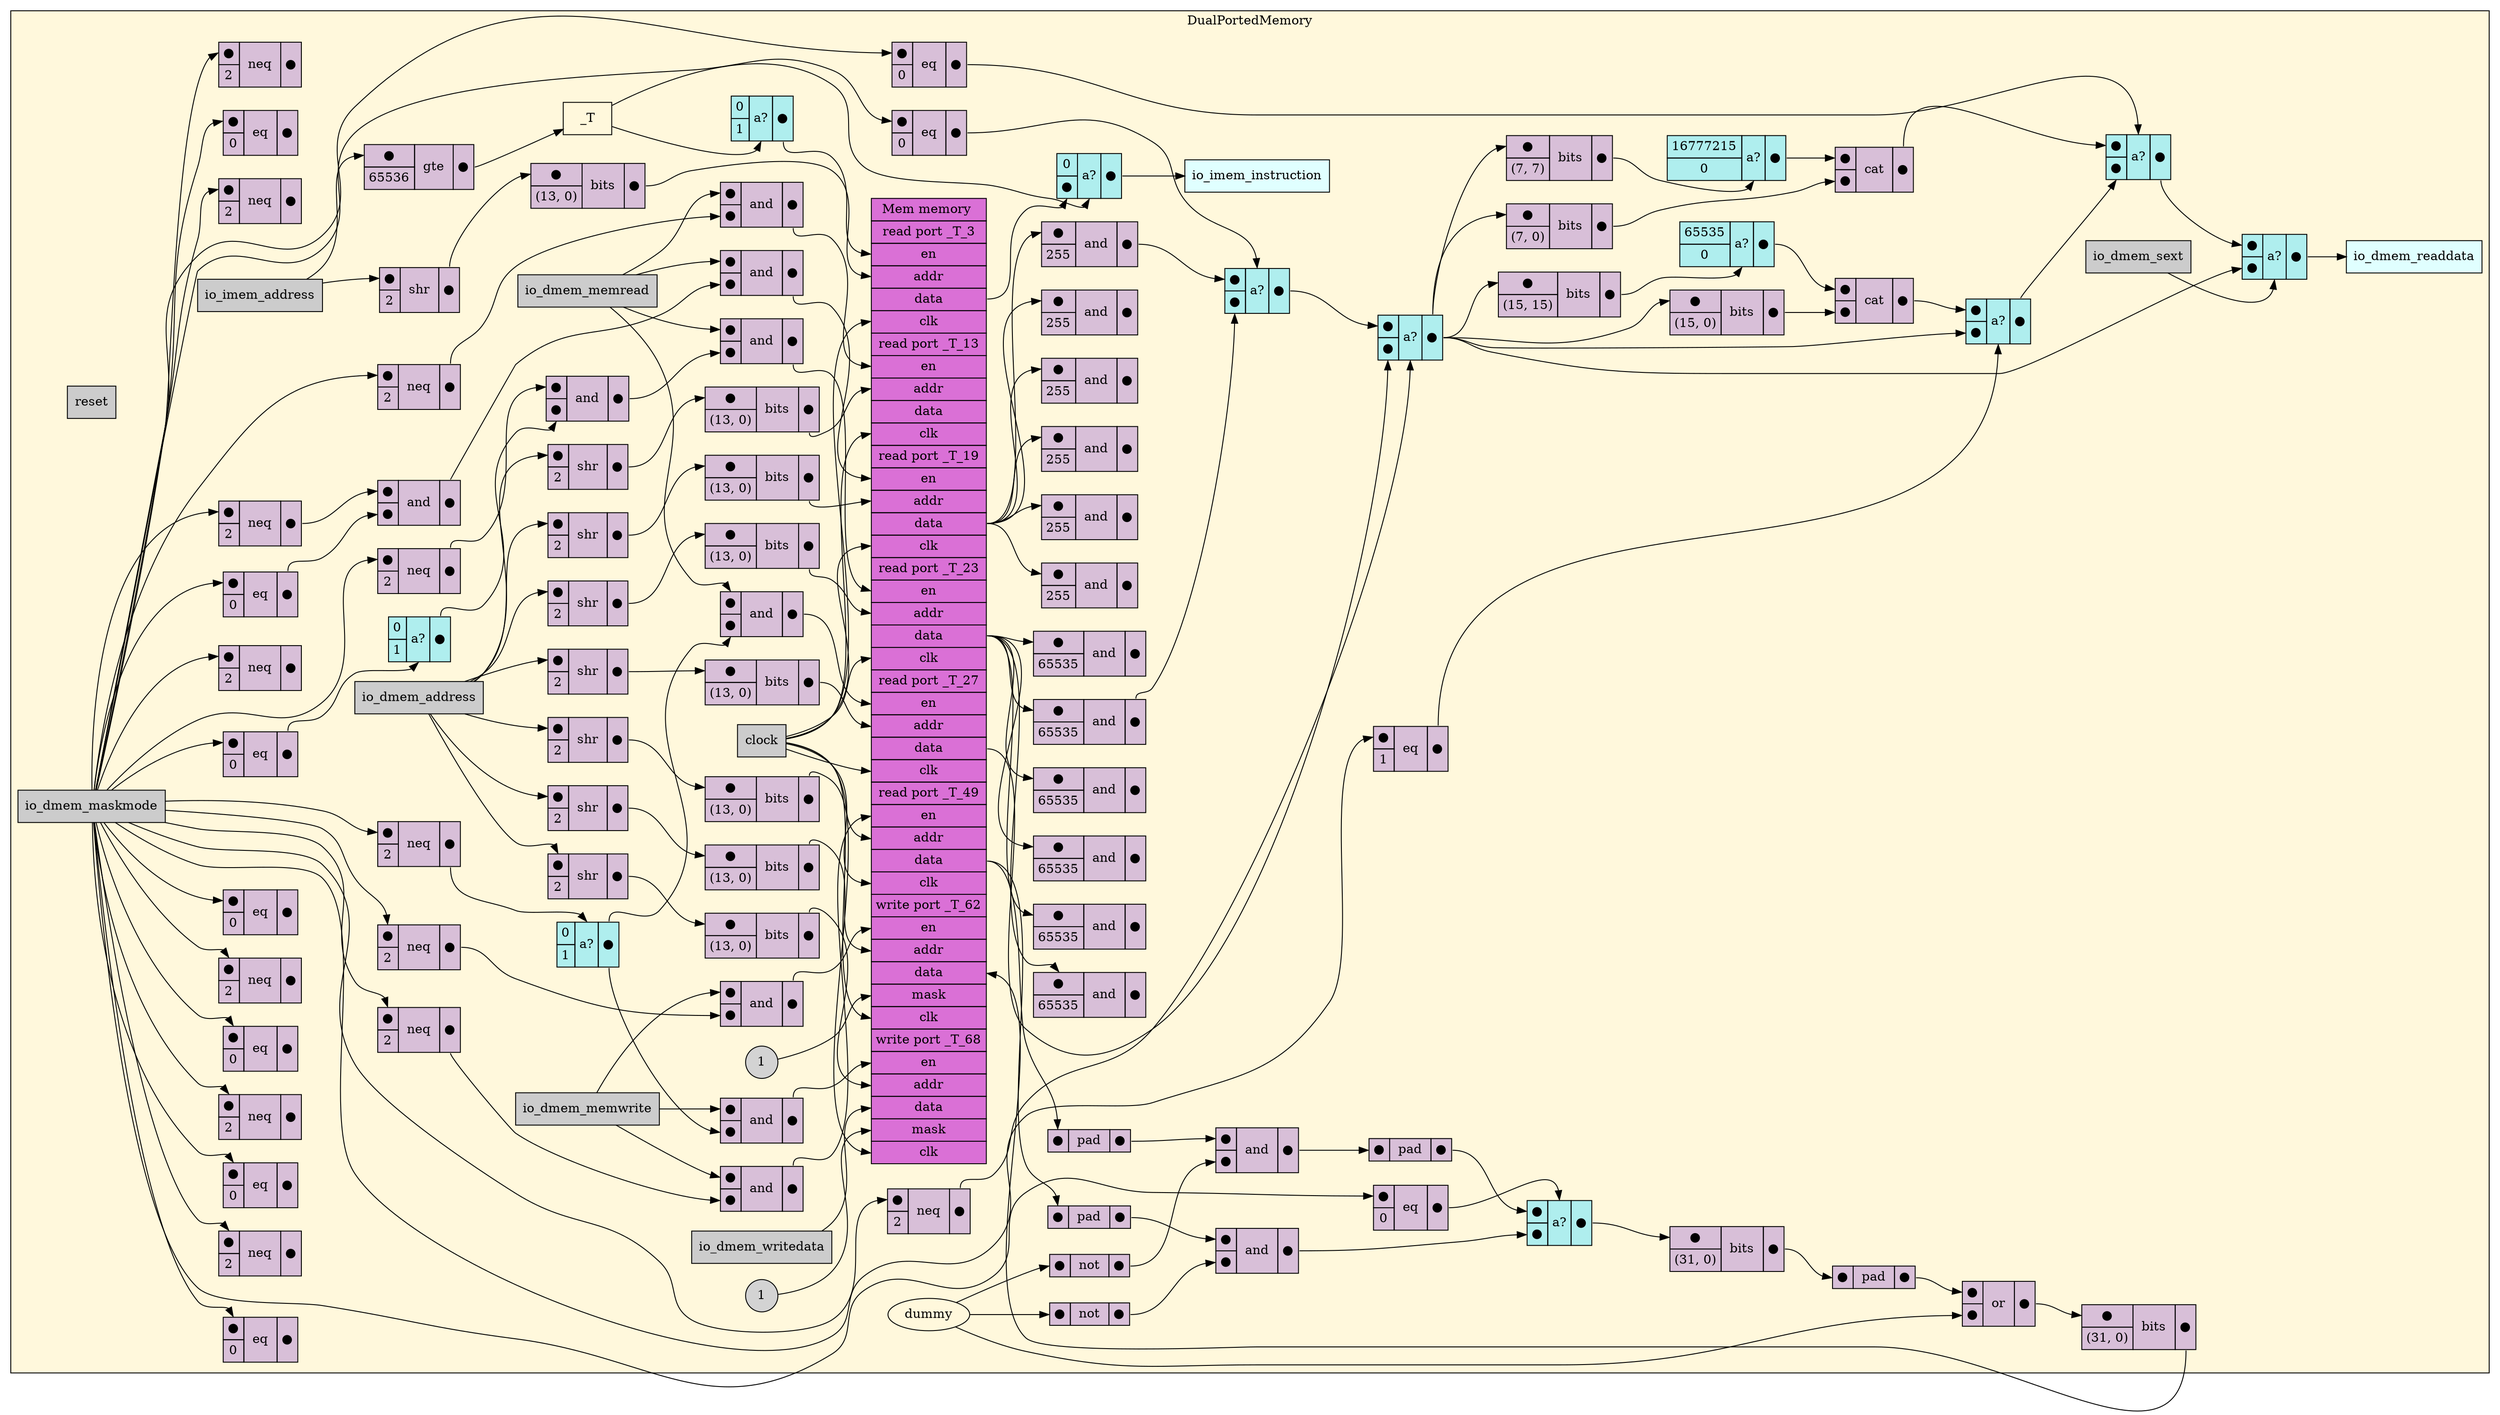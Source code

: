 digraph DualPortedMemory {
stylesheet = "styles.css"
rankdir="LR" 

subgraph cluster_DualPortedMemory {
  label="DualPortedMemory"
  URL=""
  bgcolor="#FFF8DC"
  cluster_DualPortedMemory_clock [shape = "rectangle" style="filled" fillcolor="#CCCCCC" label="clock" rank="0"]
     
cluster_DualPortedMemory_reset [shape = "rectangle" style="filled" fillcolor="#CCCCCC" label="reset" rank="0"]
     
cluster_DualPortedMemory_io_imem_address [shape = "rectangle" style="filled" fillcolor="#CCCCCC" label="io_imem_address" rank="0"]
     
cluster_DualPortedMemory_io_dmem_address [shape = "rectangle" style="filled" fillcolor="#CCCCCC" label="io_dmem_address" rank="0"]
     
cluster_DualPortedMemory_io_dmem_writedata [shape = "rectangle" style="filled" fillcolor="#CCCCCC" label="io_dmem_writedata" rank="0"]
     
cluster_DualPortedMemory_io_dmem_memread [shape = "rectangle" style="filled" fillcolor="#CCCCCC" label="io_dmem_memread" rank="0"]
     
cluster_DualPortedMemory_io_dmem_memwrite [shape = "rectangle" style="filled" fillcolor="#CCCCCC" label="io_dmem_memwrite" rank="0"]
     
cluster_DualPortedMemory_io_dmem_maskmode [shape = "rectangle" style="filled" fillcolor="#CCCCCC" label="io_dmem_maskmode" rank="0"]
     
cluster_DualPortedMemory_io_dmem_sext [shape = "rectangle" style="filled" fillcolor="#CCCCCC" label="io_dmem_sext" rank="0"]
     
cluster_DualPortedMemory_io_imem_instruction [shape = "rectangle" style="filled" fillcolor="#E0FFFF" label="io_imem_instruction" rank="1000"]
     
cluster_DualPortedMemory_io_dmem_readdata [shape = "rectangle" style="filled" fillcolor="#E0FFFF" label="io_dmem_readdata" rank="1000"]
     

struct_cluster_DualPortedMemory_memory [shape="plaintext" label=<
<TABLE BORDER="0" CELLBORDER="1" CELLSPACING="0" CELLPADDING="4" BGCOLOR="#DA70D6">
  <TR>
    <TD>Mem memory </TD>
  </TR>
    
<TR><TD>read port _T_3</TD></TR>
            
<TR><TD PORT="_T_3_en">en</TD></TR>
          
<TR><TD PORT="_T_3_addr">addr</TD></TR>
          
<TR><TD PORT="_T_3_data">data</TD></TR>
          
<TR><TD PORT="_T_3_clk">clk</TD></TR>
    
<TR><TD>read port _T_13</TD></TR>
            
<TR><TD PORT="_T_13_en">en</TD></TR>
          
<TR><TD PORT="_T_13_addr">addr</TD></TR>
          
<TR><TD PORT="_T_13_data">data</TD></TR>
          
<TR><TD PORT="_T_13_clk">clk</TD></TR>
    
<TR><TD>read port _T_19</TD></TR>
            
<TR><TD PORT="_T_19_en">en</TD></TR>
          
<TR><TD PORT="_T_19_addr">addr</TD></TR>
          
<TR><TD PORT="_T_19_data">data</TD></TR>
          
<TR><TD PORT="_T_19_clk">clk</TD></TR>
    
<TR><TD>read port _T_23</TD></TR>
            
<TR><TD PORT="_T_23_en">en</TD></TR>
          
<TR><TD PORT="_T_23_addr">addr</TD></TR>
          
<TR><TD PORT="_T_23_data">data</TD></TR>
          
<TR><TD PORT="_T_23_clk">clk</TD></TR>
    
<TR><TD>read port _T_27</TD></TR>
            
<TR><TD PORT="_T_27_en">en</TD></TR>
          
<TR><TD PORT="_T_27_addr">addr</TD></TR>
          
<TR><TD PORT="_T_27_data">data</TD></TR>
          
<TR><TD PORT="_T_27_clk">clk</TD></TR>
    
<TR><TD>read port _T_49</TD></TR>
            
<TR><TD PORT="_T_49_en">en</TD></TR>
          
<TR><TD PORT="_T_49_addr">addr</TD></TR>
          
<TR><TD PORT="_T_49_data">data</TD></TR>
          
<TR><TD PORT="_T_49_clk">clk</TD></TR>
    
<TR><TD>write port _T_62</TD></TR>
            
<TR><TD PORT="_T_62_en">en</TD></TR>
          
<TR><TD PORT="_T_62_addr">addr</TD></TR>
          
<TR><TD PORT="_T_62_data">data</TD></TR>
          
<TR><TD PORT="_T_62_mask">mask</TD></TR>
          
<TR><TD PORT="_T_62_clk">clk</TD></TR>
    
<TR><TD>write port _T_68</TD></TR>
            
<TR><TD PORT="_T_68_en">en</TD></TR>
          
<TR><TD PORT="_T_68_addr">addr</TD></TR>
          
<TR><TD PORT="_T_68_data">data</TD></TR>
          
<TR><TD PORT="_T_68_mask">mask</TD></TR>
          
<TR><TD PORT="_T_68_clk">clk</TD></TR>
    
</TABLE>>];
    
cluster_DualPortedMemory__T [label = "_T" shape="rectangle"]; 

op_gte_264 [shape = "plaintext" label=<
<TABLE BORDER="0" CELLBORDER="1" CELLSPACING="0" CELLPADDING="4" BGCOLOR="#D8BFD8">
  <TR>
    <TD PORT="in1">&#x25cf;</TD>
    <TD ROWSPAN="2" > gte </TD>
    <TD ROWSPAN="2" PORT="out">&#x25cf;</TD>
  </TR>
  <TR>
    <TD PORT="in2">65536</TD>
  </TR>
</TABLE>>];
       

mux_1164708828 [shape = "plaintext" label=<
<TABLE BORDER="0" CELLBORDER="1" CELLSPACING="0" CELLPADDING="4" BGCOLOR="#AFEEEE">
  <TR>
    <TD PORT="in1">0</TD>
    <TD ROWSPAN="2" PORT="select">a?</TD>
    <TD ROWSPAN="2" PORT="out">&#x25cf;</TD>
  </TR>
  <TR>
    <TD PORT="in2">&#x25cf;</TD>
  </TR>
</TABLE>>];
       

mux_1349168354 [shape = "plaintext" label=<
<TABLE BORDER="0" CELLBORDER="1" CELLSPACING="0" CELLPADDING="4" BGCOLOR="#AFEEEE">
  <TR>
    <TD PORT="in1">&#x25cf;</TD>
    <TD ROWSPAN="2" PORT="select">a?</TD>
    <TD ROWSPAN="2" PORT="out">&#x25cf;</TD>
  </TR>
  <TR>
    <TD PORT="in2">&#x25cf;</TD>
  </TR>
</TABLE>>];
       

mux_782967209 [shape = "plaintext" label=<
<TABLE BORDER="0" CELLBORDER="1" CELLSPACING="0" CELLPADDING="4" BGCOLOR="#AFEEEE">
  <TR>
    <TD PORT="in1">&#x25cf;</TD>
    <TD ROWSPAN="2" PORT="select">a?</TD>
    <TD ROWSPAN="2" PORT="out">&#x25cf;</TD>
  </TR>
  <TR>
    <TD PORT="in2">&#x25cf;</TD>
  </TR>
</TABLE>>];
       

op_eq_265 [shape = "plaintext" label=<
<TABLE BORDER="0" CELLBORDER="1" CELLSPACING="0" CELLPADDING="4" BGCOLOR="#D8BFD8">
  <TR>
    <TD PORT="in1">&#x25cf;</TD>
    <TD ROWSPAN="2" > eq </TD>
    <TD ROWSPAN="2" PORT="out">&#x25cf;</TD>
  </TR>
  <TR>
    <TD PORT="in2">0</TD>
  </TR>
</TABLE>>];
       

op_cat_266 [shape = "plaintext" label=<
<TABLE BORDER="0" CELLBORDER="1" CELLSPACING="0" CELLPADDING="4" BGCOLOR="#D8BFD8">
  <TR>
    <TD PORT="in1">&#x25cf;</TD>
    <TD ROWSPAN="2" > cat </TD>
    <TD ROWSPAN="2" PORT="out">&#x25cf;</TD>
  </TR>
  <TR>
    <TD PORT="in2">&#x25cf;</TD>
  </TR>
</TABLE>>];
       

mux_1659970530 [shape = "plaintext" label=<
<TABLE BORDER="0" CELLBORDER="1" CELLSPACING="0" CELLPADDING="4" BGCOLOR="#AFEEEE">
  <TR>
    <TD PORT="in1">16777215</TD>
    <TD ROWSPAN="2" PORT="select">a?</TD>
    <TD ROWSPAN="2" PORT="out">&#x25cf;</TD>
  </TR>
  <TR>
    <TD PORT="in2">0</TD>
  </TR>
</TABLE>>];
       

op_bits_267 [shape = "plaintext" label=<
<TABLE BORDER="0" CELLBORDER="1" CELLSPACING="0" CELLPADDING="4" BGCOLOR="#D8BFD8">
  <TR>
    <TD PORT="in1">&#x25cf;</TD>
    <TD ROWSPAN="2" > bits </TD>
    <TD ROWSPAN="2" PORT="out">&#x25cf;</TD>
  </TR>
  <TR>
    <TD>(7, 7)</TD>
  </TR>
</TABLE>>];
       

mux_1331643459 [shape = "plaintext" label=<
<TABLE BORDER="0" CELLBORDER="1" CELLSPACING="0" CELLPADDING="4" BGCOLOR="#AFEEEE">
  <TR>
    <TD PORT="in1">&#x25cf;</TD>
    <TD ROWSPAN="2" PORT="select">a?</TD>
    <TD ROWSPAN="2" PORT="out">&#x25cf;</TD>
  </TR>
  <TR>
    <TD PORT="in2">&#x25cf;</TD>
  </TR>
</TABLE>>];
       

op_neq_268 [shape = "plaintext" label=<
<TABLE BORDER="0" CELLBORDER="1" CELLSPACING="0" CELLPADDING="4" BGCOLOR="#D8BFD8">
  <TR>
    <TD PORT="in1">&#x25cf;</TD>
    <TD ROWSPAN="2" > neq </TD>
    <TD ROWSPAN="2" PORT="out">&#x25cf;</TD>
  </TR>
  <TR>
    <TD PORT="in2">2</TD>
  </TR>
</TABLE>>];
       

mux_772953857 [shape = "plaintext" label=<
<TABLE BORDER="0" CELLBORDER="1" CELLSPACING="0" CELLPADDING="4" BGCOLOR="#AFEEEE">
  <TR>
    <TD PORT="in1">&#x25cf;</TD>
    <TD ROWSPAN="2" PORT="select">a?</TD>
    <TD ROWSPAN="2" PORT="out">&#x25cf;</TD>
  </TR>
  <TR>
    <TD PORT="in2">&#x25cf;</TD>
  </TR>
</TABLE>>];
       

op_eq_269 [shape = "plaintext" label=<
<TABLE BORDER="0" CELLBORDER="1" CELLSPACING="0" CELLPADDING="4" BGCOLOR="#D8BFD8">
  <TR>
    <TD PORT="in1">&#x25cf;</TD>
    <TD ROWSPAN="2" > eq </TD>
    <TD ROWSPAN="2" PORT="out">&#x25cf;</TD>
  </TR>
  <TR>
    <TD PORT="in2">0</TD>
  </TR>
</TABLE>>];
       

op_and_270 [shape = "plaintext" label=<
<TABLE BORDER="0" CELLBORDER="1" CELLSPACING="0" CELLPADDING="4" BGCOLOR="#D8BFD8">
  <TR>
    <TD PORT="in1">&#x25cf;</TD>
    <TD ROWSPAN="2" > and </TD>
    <TD ROWSPAN="2" PORT="out">&#x25cf;</TD>
  </TR>
  <TR>
    <TD PORT="in2">255</TD>
  </TR>
</TABLE>>];
       

op_and_271 [shape = "plaintext" label=<
<TABLE BORDER="0" CELLBORDER="1" CELLSPACING="0" CELLPADDING="4" BGCOLOR="#D8BFD8">
  <TR>
    <TD PORT="in1">&#x25cf;</TD>
    <TD ROWSPAN="2" > and </TD>
    <TD ROWSPAN="2" PORT="out">&#x25cf;</TD>
  </TR>
  <TR>
    <TD PORT="in2">65535</TD>
  </TR>
</TABLE>>];
       

op_bits_272 [shape = "plaintext" label=<
<TABLE BORDER="0" CELLBORDER="1" CELLSPACING="0" CELLPADDING="4" BGCOLOR="#D8BFD8">
  <TR>
    <TD PORT="in1">&#x25cf;</TD>
    <TD ROWSPAN="2" > bits </TD>
    <TD ROWSPAN="2" PORT="out">&#x25cf;</TD>
  </TR>
  <TR>
    <TD>(7, 0)</TD>
  </TR>
</TABLE>>];
       

mux_1331643459 [shape = "plaintext" label=<
<TABLE BORDER="0" CELLBORDER="1" CELLSPACING="0" CELLPADDING="4" BGCOLOR="#AFEEEE">
  <TR>
    <TD PORT="in1">&#x25cf;</TD>
    <TD ROWSPAN="2" PORT="select">a?</TD>
    <TD ROWSPAN="2" PORT="out">&#x25cf;</TD>
  </TR>
  <TR>
    <TD PORT="in2">&#x25cf;</TD>
  </TR>
</TABLE>>];
       

op_neq_273 [shape = "plaintext" label=<
<TABLE BORDER="0" CELLBORDER="1" CELLSPACING="0" CELLPADDING="4" BGCOLOR="#D8BFD8">
  <TR>
    <TD PORT="in1">&#x25cf;</TD>
    <TD ROWSPAN="2" > neq </TD>
    <TD ROWSPAN="2" PORT="out">&#x25cf;</TD>
  </TR>
  <TR>
    <TD PORT="in2">2</TD>
  </TR>
</TABLE>>];
       

mux_772953857 [shape = "plaintext" label=<
<TABLE BORDER="0" CELLBORDER="1" CELLSPACING="0" CELLPADDING="4" BGCOLOR="#AFEEEE">
  <TR>
    <TD PORT="in1">&#x25cf;</TD>
    <TD ROWSPAN="2" PORT="select">a?</TD>
    <TD ROWSPAN="2" PORT="out">&#x25cf;</TD>
  </TR>
  <TR>
    <TD PORT="in2">&#x25cf;</TD>
  </TR>
</TABLE>>];
       

op_eq_274 [shape = "plaintext" label=<
<TABLE BORDER="0" CELLBORDER="1" CELLSPACING="0" CELLPADDING="4" BGCOLOR="#D8BFD8">
  <TR>
    <TD PORT="in1">&#x25cf;</TD>
    <TD ROWSPAN="2" > eq </TD>
    <TD ROWSPAN="2" PORT="out">&#x25cf;</TD>
  </TR>
  <TR>
    <TD PORT="in2">0</TD>
  </TR>
</TABLE>>];
       

op_and_275 [shape = "plaintext" label=<
<TABLE BORDER="0" CELLBORDER="1" CELLSPACING="0" CELLPADDING="4" BGCOLOR="#D8BFD8">
  <TR>
    <TD PORT="in1">&#x25cf;</TD>
    <TD ROWSPAN="2" > and </TD>
    <TD ROWSPAN="2" PORT="out">&#x25cf;</TD>
  </TR>
  <TR>
    <TD PORT="in2">255</TD>
  </TR>
</TABLE>>];
       

op_and_276 [shape = "plaintext" label=<
<TABLE BORDER="0" CELLBORDER="1" CELLSPACING="0" CELLPADDING="4" BGCOLOR="#D8BFD8">
  <TR>
    <TD PORT="in1">&#x25cf;</TD>
    <TD ROWSPAN="2" > and </TD>
    <TD ROWSPAN="2" PORT="out">&#x25cf;</TD>
  </TR>
  <TR>
    <TD PORT="in2">65535</TD>
  </TR>
</TABLE>>];
       

mux_738207079 [shape = "plaintext" label=<
<TABLE BORDER="0" CELLBORDER="1" CELLSPACING="0" CELLPADDING="4" BGCOLOR="#AFEEEE">
  <TR>
    <TD PORT="in1">&#x25cf;</TD>
    <TD ROWSPAN="2" PORT="select">a?</TD>
    <TD ROWSPAN="2" PORT="out">&#x25cf;</TD>
  </TR>
  <TR>
    <TD PORT="in2">&#x25cf;</TD>
  </TR>
</TABLE>>];
       

op_eq_277 [shape = "plaintext" label=<
<TABLE BORDER="0" CELLBORDER="1" CELLSPACING="0" CELLPADDING="4" BGCOLOR="#D8BFD8">
  <TR>
    <TD PORT="in1">&#x25cf;</TD>
    <TD ROWSPAN="2" > eq </TD>
    <TD ROWSPAN="2" PORT="out">&#x25cf;</TD>
  </TR>
  <TR>
    <TD PORT="in2">1</TD>
  </TR>
</TABLE>>];
       

op_cat_278 [shape = "plaintext" label=<
<TABLE BORDER="0" CELLBORDER="1" CELLSPACING="0" CELLPADDING="4" BGCOLOR="#D8BFD8">
  <TR>
    <TD PORT="in1">&#x25cf;</TD>
    <TD ROWSPAN="2" > cat </TD>
    <TD ROWSPAN="2" PORT="out">&#x25cf;</TD>
  </TR>
  <TR>
    <TD PORT="in2">&#x25cf;</TD>
  </TR>
</TABLE>>];
       

mux_2042177976 [shape = "plaintext" label=<
<TABLE BORDER="0" CELLBORDER="1" CELLSPACING="0" CELLPADDING="4" BGCOLOR="#AFEEEE">
  <TR>
    <TD PORT="in1">65535</TD>
    <TD ROWSPAN="2" PORT="select">a?</TD>
    <TD ROWSPAN="2" PORT="out">&#x25cf;</TD>
  </TR>
  <TR>
    <TD PORT="in2">0</TD>
  </TR>
</TABLE>>];
       

op_bits_279 [shape = "plaintext" label=<
<TABLE BORDER="0" CELLBORDER="1" CELLSPACING="0" CELLPADDING="4" BGCOLOR="#D8BFD8">
  <TR>
    <TD PORT="in1">&#x25cf;</TD>
    <TD ROWSPAN="2" > bits </TD>
    <TD ROWSPAN="2" PORT="out">&#x25cf;</TD>
  </TR>
  <TR>
    <TD>(15, 15)</TD>
  </TR>
</TABLE>>];
       

mux_1331643459 [shape = "plaintext" label=<
<TABLE BORDER="0" CELLBORDER="1" CELLSPACING="0" CELLPADDING="4" BGCOLOR="#AFEEEE">
  <TR>
    <TD PORT="in1">&#x25cf;</TD>
    <TD ROWSPAN="2" PORT="select">a?</TD>
    <TD ROWSPAN="2" PORT="out">&#x25cf;</TD>
  </TR>
  <TR>
    <TD PORT="in2">&#x25cf;</TD>
  </TR>
</TABLE>>];
       

op_neq_280 [shape = "plaintext" label=<
<TABLE BORDER="0" CELLBORDER="1" CELLSPACING="0" CELLPADDING="4" BGCOLOR="#D8BFD8">
  <TR>
    <TD PORT="in1">&#x25cf;</TD>
    <TD ROWSPAN="2" > neq </TD>
    <TD ROWSPAN="2" PORT="out">&#x25cf;</TD>
  </TR>
  <TR>
    <TD PORT="in2">2</TD>
  </TR>
</TABLE>>];
       

mux_772953857 [shape = "plaintext" label=<
<TABLE BORDER="0" CELLBORDER="1" CELLSPACING="0" CELLPADDING="4" BGCOLOR="#AFEEEE">
  <TR>
    <TD PORT="in1">&#x25cf;</TD>
    <TD ROWSPAN="2" PORT="select">a?</TD>
    <TD ROWSPAN="2" PORT="out">&#x25cf;</TD>
  </TR>
  <TR>
    <TD PORT="in2">&#x25cf;</TD>
  </TR>
</TABLE>>];
       

op_eq_281 [shape = "plaintext" label=<
<TABLE BORDER="0" CELLBORDER="1" CELLSPACING="0" CELLPADDING="4" BGCOLOR="#D8BFD8">
  <TR>
    <TD PORT="in1">&#x25cf;</TD>
    <TD ROWSPAN="2" > eq </TD>
    <TD ROWSPAN="2" PORT="out">&#x25cf;</TD>
  </TR>
  <TR>
    <TD PORT="in2">0</TD>
  </TR>
</TABLE>>];
       

op_and_282 [shape = "plaintext" label=<
<TABLE BORDER="0" CELLBORDER="1" CELLSPACING="0" CELLPADDING="4" BGCOLOR="#D8BFD8">
  <TR>
    <TD PORT="in1">&#x25cf;</TD>
    <TD ROWSPAN="2" > and </TD>
    <TD ROWSPAN="2" PORT="out">&#x25cf;</TD>
  </TR>
  <TR>
    <TD PORT="in2">255</TD>
  </TR>
</TABLE>>];
       

op_and_283 [shape = "plaintext" label=<
<TABLE BORDER="0" CELLBORDER="1" CELLSPACING="0" CELLPADDING="4" BGCOLOR="#D8BFD8">
  <TR>
    <TD PORT="in1">&#x25cf;</TD>
    <TD ROWSPAN="2" > and </TD>
    <TD ROWSPAN="2" PORT="out">&#x25cf;</TD>
  </TR>
  <TR>
    <TD PORT="in2">65535</TD>
  </TR>
</TABLE>>];
       

op_bits_284 [shape = "plaintext" label=<
<TABLE BORDER="0" CELLBORDER="1" CELLSPACING="0" CELLPADDING="4" BGCOLOR="#D8BFD8">
  <TR>
    <TD PORT="in1">&#x25cf;</TD>
    <TD ROWSPAN="2" > bits </TD>
    <TD ROWSPAN="2" PORT="out">&#x25cf;</TD>
  </TR>
  <TR>
    <TD>(15, 0)</TD>
  </TR>
</TABLE>>];
       

mux_1331643459 [shape = "plaintext" label=<
<TABLE BORDER="0" CELLBORDER="1" CELLSPACING="0" CELLPADDING="4" BGCOLOR="#AFEEEE">
  <TR>
    <TD PORT="in1">&#x25cf;</TD>
    <TD ROWSPAN="2" PORT="select">a?</TD>
    <TD ROWSPAN="2" PORT="out">&#x25cf;</TD>
  </TR>
  <TR>
    <TD PORT="in2">&#x25cf;</TD>
  </TR>
</TABLE>>];
       

op_neq_285 [shape = "plaintext" label=<
<TABLE BORDER="0" CELLBORDER="1" CELLSPACING="0" CELLPADDING="4" BGCOLOR="#D8BFD8">
  <TR>
    <TD PORT="in1">&#x25cf;</TD>
    <TD ROWSPAN="2" > neq </TD>
    <TD ROWSPAN="2" PORT="out">&#x25cf;</TD>
  </TR>
  <TR>
    <TD PORT="in2">2</TD>
  </TR>
</TABLE>>];
       

mux_772953857 [shape = "plaintext" label=<
<TABLE BORDER="0" CELLBORDER="1" CELLSPACING="0" CELLPADDING="4" BGCOLOR="#AFEEEE">
  <TR>
    <TD PORT="in1">&#x25cf;</TD>
    <TD ROWSPAN="2" PORT="select">a?</TD>
    <TD ROWSPAN="2" PORT="out">&#x25cf;</TD>
  </TR>
  <TR>
    <TD PORT="in2">&#x25cf;</TD>
  </TR>
</TABLE>>];
       

op_eq_286 [shape = "plaintext" label=<
<TABLE BORDER="0" CELLBORDER="1" CELLSPACING="0" CELLPADDING="4" BGCOLOR="#D8BFD8">
  <TR>
    <TD PORT="in1">&#x25cf;</TD>
    <TD ROWSPAN="2" > eq </TD>
    <TD ROWSPAN="2" PORT="out">&#x25cf;</TD>
  </TR>
  <TR>
    <TD PORT="in2">0</TD>
  </TR>
</TABLE>>];
       

op_and_287 [shape = "plaintext" label=<
<TABLE BORDER="0" CELLBORDER="1" CELLSPACING="0" CELLPADDING="4" BGCOLOR="#D8BFD8">
  <TR>
    <TD PORT="in1">&#x25cf;</TD>
    <TD ROWSPAN="2" > and </TD>
    <TD ROWSPAN="2" PORT="out">&#x25cf;</TD>
  </TR>
  <TR>
    <TD PORT="in2">255</TD>
  </TR>
</TABLE>>];
       

op_and_288 [shape = "plaintext" label=<
<TABLE BORDER="0" CELLBORDER="1" CELLSPACING="0" CELLPADDING="4" BGCOLOR="#D8BFD8">
  <TR>
    <TD PORT="in1">&#x25cf;</TD>
    <TD ROWSPAN="2" > and </TD>
    <TD ROWSPAN="2" PORT="out">&#x25cf;</TD>
  </TR>
  <TR>
    <TD PORT="in2">65535</TD>
  </TR>
</TABLE>>];
       

mux_1331643459 [shape = "plaintext" label=<
<TABLE BORDER="0" CELLBORDER="1" CELLSPACING="0" CELLPADDING="4" BGCOLOR="#AFEEEE">
  <TR>
    <TD PORT="in1">&#x25cf;</TD>
    <TD ROWSPAN="2" PORT="select">a?</TD>
    <TD ROWSPAN="2" PORT="out">&#x25cf;</TD>
  </TR>
  <TR>
    <TD PORT="in2">&#x25cf;</TD>
  </TR>
</TABLE>>];
       

op_neq_289 [shape = "plaintext" label=<
<TABLE BORDER="0" CELLBORDER="1" CELLSPACING="0" CELLPADDING="4" BGCOLOR="#D8BFD8">
  <TR>
    <TD PORT="in1">&#x25cf;</TD>
    <TD ROWSPAN="2" > neq </TD>
    <TD ROWSPAN="2" PORT="out">&#x25cf;</TD>
  </TR>
  <TR>
    <TD PORT="in2">2</TD>
  </TR>
</TABLE>>];
       

mux_772953857 [shape = "plaintext" label=<
<TABLE BORDER="0" CELLBORDER="1" CELLSPACING="0" CELLPADDING="4" BGCOLOR="#AFEEEE">
  <TR>
    <TD PORT="in1">&#x25cf;</TD>
    <TD ROWSPAN="2" PORT="select">a?</TD>
    <TD ROWSPAN="2" PORT="out">&#x25cf;</TD>
  </TR>
  <TR>
    <TD PORT="in2">&#x25cf;</TD>
  </TR>
</TABLE>>];
       

op_eq_290 [shape = "plaintext" label=<
<TABLE BORDER="0" CELLBORDER="1" CELLSPACING="0" CELLPADDING="4" BGCOLOR="#D8BFD8">
  <TR>
    <TD PORT="in1">&#x25cf;</TD>
    <TD ROWSPAN="2" > eq </TD>
    <TD ROWSPAN="2" PORT="out">&#x25cf;</TD>
  </TR>
  <TR>
    <TD PORT="in2">0</TD>
  </TR>
</TABLE>>];
       

op_and_291 [shape = "plaintext" label=<
<TABLE BORDER="0" CELLBORDER="1" CELLSPACING="0" CELLPADDING="4" BGCOLOR="#D8BFD8">
  <TR>
    <TD PORT="in1">&#x25cf;</TD>
    <TD ROWSPAN="2" > and </TD>
    <TD ROWSPAN="2" PORT="out">&#x25cf;</TD>
  </TR>
  <TR>
    <TD PORT="in2">255</TD>
  </TR>
</TABLE>>];
       

op_and_292 [shape = "plaintext" label=<
<TABLE BORDER="0" CELLBORDER="1" CELLSPACING="0" CELLPADDING="4" BGCOLOR="#D8BFD8">
  <TR>
    <TD PORT="in1">&#x25cf;</TD>
    <TD ROWSPAN="2" > and </TD>
    <TD ROWSPAN="2" PORT="out">&#x25cf;</TD>
  </TR>
  <TR>
    <TD PORT="in2">65535</TD>
  </TR>
</TABLE>>];
       

mux_1331643459 [shape = "plaintext" label=<
<TABLE BORDER="0" CELLBORDER="1" CELLSPACING="0" CELLPADDING="4" BGCOLOR="#AFEEEE">
  <TR>
    <TD PORT="in1">&#x25cf;</TD>
    <TD ROWSPAN="2" PORT="select">a?</TD>
    <TD ROWSPAN="2" PORT="out">&#x25cf;</TD>
  </TR>
  <TR>
    <TD PORT="in2">&#x25cf;</TD>
  </TR>
</TABLE>>];
       

op_neq_293 [shape = "plaintext" label=<
<TABLE BORDER="0" CELLBORDER="1" CELLSPACING="0" CELLPADDING="4" BGCOLOR="#D8BFD8">
  <TR>
    <TD PORT="in1">&#x25cf;</TD>
    <TD ROWSPAN="2" > neq </TD>
    <TD ROWSPAN="2" PORT="out">&#x25cf;</TD>
  </TR>
  <TR>
    <TD PORT="in2">2</TD>
  </TR>
</TABLE>>];
       

mux_772953857 [shape = "plaintext" label=<
<TABLE BORDER="0" CELLBORDER="1" CELLSPACING="0" CELLPADDING="4" BGCOLOR="#AFEEEE">
  <TR>
    <TD PORT="in1">&#x25cf;</TD>
    <TD ROWSPAN="2" PORT="select">a?</TD>
    <TD ROWSPAN="2" PORT="out">&#x25cf;</TD>
  </TR>
  <TR>
    <TD PORT="in2">&#x25cf;</TD>
  </TR>
</TABLE>>];
       

op_eq_294 [shape = "plaintext" label=<
<TABLE BORDER="0" CELLBORDER="1" CELLSPACING="0" CELLPADDING="4" BGCOLOR="#D8BFD8">
  <TR>
    <TD PORT="in1">&#x25cf;</TD>
    <TD ROWSPAN="2" > eq </TD>
    <TD ROWSPAN="2" PORT="out">&#x25cf;</TD>
  </TR>
  <TR>
    <TD PORT="in2">0</TD>
  </TR>
</TABLE>>];
       

op_and_295 [shape = "plaintext" label=<
<TABLE BORDER="0" CELLBORDER="1" CELLSPACING="0" CELLPADDING="4" BGCOLOR="#D8BFD8">
  <TR>
    <TD PORT="in1">&#x25cf;</TD>
    <TD ROWSPAN="2" > and </TD>
    <TD ROWSPAN="2" PORT="out">&#x25cf;</TD>
  </TR>
  <TR>
    <TD PORT="in2">255</TD>
  </TR>
</TABLE>>];
       

op_and_296 [shape = "plaintext" label=<
<TABLE BORDER="0" CELLBORDER="1" CELLSPACING="0" CELLPADDING="4" BGCOLOR="#D8BFD8">
  <TR>
    <TD PORT="in1">&#x25cf;</TD>
    <TD ROWSPAN="2" > and </TD>
    <TD ROWSPAN="2" PORT="out">&#x25cf;</TD>
  </TR>
  <TR>
    <TD PORT="in2">65535</TD>
  </TR>
</TABLE>>];
       

mux_199680188 [shape = "plaintext" label=<
<TABLE BORDER="0" CELLBORDER="1" CELLSPACING="0" CELLPADDING="4" BGCOLOR="#AFEEEE">
  <TR>
    <TD PORT="in1">0</TD>
    <TD ROWSPAN="2" PORT="select">a?</TD>
    <TD ROWSPAN="2" PORT="out">&#x25cf;</TD>
  </TR>
  <TR>
    <TD PORT="in2">1</TD>
  </TR>
</TABLE>>];
       

op_bits_297 [shape = "plaintext" label=<
<TABLE BORDER="0" CELLBORDER="1" CELLSPACING="0" CELLPADDING="4" BGCOLOR="#D8BFD8">
  <TR>
    <TD PORT="in1">&#x25cf;</TD>
    <TD ROWSPAN="2" > bits </TD>
    <TD ROWSPAN="2" PORT="out">&#x25cf;</TD>
  </TR>
  <TR>
    <TD>(13, 0)</TD>
  </TR>
</TABLE>>];
       

op_shr_298 [shape = "plaintext" label=<
<TABLE BORDER="0" CELLBORDER="1" CELLSPACING="0" CELLPADDING="4" BGCOLOR="#D8BFD8">
  <TR>
    <TD PORT="in1">&#x25cf;</TD>
    <TD ROWSPAN="2" > shr </TD>
    <TD ROWSPAN="2" PORT="out">&#x25cf;</TD>
  </TR>
  <TR>
    <TD>2</TD>
  </TR>
</TABLE>>];
       

op_and_299 [shape = "plaintext" label=<
<TABLE BORDER="0" CELLBORDER="1" CELLSPACING="0" CELLPADDING="4" BGCOLOR="#D8BFD8">
  <TR>
    <TD PORT="in1">&#x25cf;</TD>
    <TD ROWSPAN="2" > and </TD>
    <TD ROWSPAN="2" PORT="out">&#x25cf;</TD>
  </TR>
  <TR>
    <TD PORT="in2">&#x25cf;</TD>
  </TR>
</TABLE>>];
       

op_neq_300 [shape = "plaintext" label=<
<TABLE BORDER="0" CELLBORDER="1" CELLSPACING="0" CELLPADDING="4" BGCOLOR="#D8BFD8">
  <TR>
    <TD PORT="in1">&#x25cf;</TD>
    <TD ROWSPAN="2" > neq </TD>
    <TD ROWSPAN="2" PORT="out">&#x25cf;</TD>
  </TR>
  <TR>
    <TD PORT="in2">2</TD>
  </TR>
</TABLE>>];
       

op_bits_301 [shape = "plaintext" label=<
<TABLE BORDER="0" CELLBORDER="1" CELLSPACING="0" CELLPADDING="4" BGCOLOR="#D8BFD8">
  <TR>
    <TD PORT="in1">&#x25cf;</TD>
    <TD ROWSPAN="2" > bits </TD>
    <TD ROWSPAN="2" PORT="out">&#x25cf;</TD>
  </TR>
  <TR>
    <TD>(13, 0)</TD>
  </TR>
</TABLE>>];
       

op_shr_302 [shape = "plaintext" label=<
<TABLE BORDER="0" CELLBORDER="1" CELLSPACING="0" CELLPADDING="4" BGCOLOR="#D8BFD8">
  <TR>
    <TD PORT="in1">&#x25cf;</TD>
    <TD ROWSPAN="2" > shr </TD>
    <TD ROWSPAN="2" PORT="out">&#x25cf;</TD>
  </TR>
  <TR>
    <TD>2</TD>
  </TR>
</TABLE>>];
       

op_and_303 [shape = "plaintext" label=<
<TABLE BORDER="0" CELLBORDER="1" CELLSPACING="0" CELLPADDING="4" BGCOLOR="#D8BFD8">
  <TR>
    <TD PORT="in1">&#x25cf;</TD>
    <TD ROWSPAN="2" > and </TD>
    <TD ROWSPAN="2" PORT="out">&#x25cf;</TD>
  </TR>
  <TR>
    <TD PORT="in2">&#x25cf;</TD>
  </TR>
</TABLE>>];
       

op_and_304 [shape = "plaintext" label=<
<TABLE BORDER="0" CELLBORDER="1" CELLSPACING="0" CELLPADDING="4" BGCOLOR="#D8BFD8">
  <TR>
    <TD PORT="in1">&#x25cf;</TD>
    <TD ROWSPAN="2" > and </TD>
    <TD ROWSPAN="2" PORT="out">&#x25cf;</TD>
  </TR>
  <TR>
    <TD PORT="in2">&#x25cf;</TD>
  </TR>
</TABLE>>];
       

op_neq_305 [shape = "plaintext" label=<
<TABLE BORDER="0" CELLBORDER="1" CELLSPACING="0" CELLPADDING="4" BGCOLOR="#D8BFD8">
  <TR>
    <TD PORT="in1">&#x25cf;</TD>
    <TD ROWSPAN="2" > neq </TD>
    <TD ROWSPAN="2" PORT="out">&#x25cf;</TD>
  </TR>
  <TR>
    <TD PORT="in2">2</TD>
  </TR>
</TABLE>>];
       

op_eq_306 [shape = "plaintext" label=<
<TABLE BORDER="0" CELLBORDER="1" CELLSPACING="0" CELLPADDING="4" BGCOLOR="#D8BFD8">
  <TR>
    <TD PORT="in1">&#x25cf;</TD>
    <TD ROWSPAN="2" > eq </TD>
    <TD ROWSPAN="2" PORT="out">&#x25cf;</TD>
  </TR>
  <TR>
    <TD PORT="in2">0</TD>
  </TR>
</TABLE>>];
       

op_bits_307 [shape = "plaintext" label=<
<TABLE BORDER="0" CELLBORDER="1" CELLSPACING="0" CELLPADDING="4" BGCOLOR="#D8BFD8">
  <TR>
    <TD PORT="in1">&#x25cf;</TD>
    <TD ROWSPAN="2" > bits </TD>
    <TD ROWSPAN="2" PORT="out">&#x25cf;</TD>
  </TR>
  <TR>
    <TD>(13, 0)</TD>
  </TR>
</TABLE>>];
       

op_shr_308 [shape = "plaintext" label=<
<TABLE BORDER="0" CELLBORDER="1" CELLSPACING="0" CELLPADDING="4" BGCOLOR="#D8BFD8">
  <TR>
    <TD PORT="in1">&#x25cf;</TD>
    <TD ROWSPAN="2" > shr </TD>
    <TD ROWSPAN="2" PORT="out">&#x25cf;</TD>
  </TR>
  <TR>
    <TD>2</TD>
  </TR>
</TABLE>>];
       

op_and_309 [shape = "plaintext" label=<
<TABLE BORDER="0" CELLBORDER="1" CELLSPACING="0" CELLPADDING="4" BGCOLOR="#D8BFD8">
  <TR>
    <TD PORT="in1">&#x25cf;</TD>
    <TD ROWSPAN="2" > and </TD>
    <TD ROWSPAN="2" PORT="out">&#x25cf;</TD>
  </TR>
  <TR>
    <TD PORT="in2">&#x25cf;</TD>
  </TR>
</TABLE>>];
       

op_and_310 [shape = "plaintext" label=<
<TABLE BORDER="0" CELLBORDER="1" CELLSPACING="0" CELLPADDING="4" BGCOLOR="#D8BFD8">
  <TR>
    <TD PORT="in1">&#x25cf;</TD>
    <TD ROWSPAN="2" > and </TD>
    <TD ROWSPAN="2" PORT="out">&#x25cf;</TD>
  </TR>
  <TR>
    <TD PORT="in2">&#x25cf;</TD>
  </TR>
</TABLE>>];
       

op_neq_311 [shape = "plaintext" label=<
<TABLE BORDER="0" CELLBORDER="1" CELLSPACING="0" CELLPADDING="4" BGCOLOR="#D8BFD8">
  <TR>
    <TD PORT="in1">&#x25cf;</TD>
    <TD ROWSPAN="2" > neq </TD>
    <TD ROWSPAN="2" PORT="out">&#x25cf;</TD>
  </TR>
  <TR>
    <TD PORT="in2">2</TD>
  </TR>
</TABLE>>];
       

mux_1952335737 [shape = "plaintext" label=<
<TABLE BORDER="0" CELLBORDER="1" CELLSPACING="0" CELLPADDING="4" BGCOLOR="#AFEEEE">
  <TR>
    <TD PORT="in1">0</TD>
    <TD ROWSPAN="2" PORT="select">a?</TD>
    <TD ROWSPAN="2" PORT="out">&#x25cf;</TD>
  </TR>
  <TR>
    <TD PORT="in2">1</TD>
  </TR>
</TABLE>>];
       

op_eq_312 [shape = "plaintext" label=<
<TABLE BORDER="0" CELLBORDER="1" CELLSPACING="0" CELLPADDING="4" BGCOLOR="#D8BFD8">
  <TR>
    <TD PORT="in1">&#x25cf;</TD>
    <TD ROWSPAN="2" > eq </TD>
    <TD ROWSPAN="2" PORT="out">&#x25cf;</TD>
  </TR>
  <TR>
    <TD PORT="in2">0</TD>
  </TR>
</TABLE>>];
       

op_bits_313 [shape = "plaintext" label=<
<TABLE BORDER="0" CELLBORDER="1" CELLSPACING="0" CELLPADDING="4" BGCOLOR="#D8BFD8">
  <TR>
    <TD PORT="in1">&#x25cf;</TD>
    <TD ROWSPAN="2" > bits </TD>
    <TD ROWSPAN="2" PORT="out">&#x25cf;</TD>
  </TR>
  <TR>
    <TD>(13, 0)</TD>
  </TR>
</TABLE>>];
       

op_shr_314 [shape = "plaintext" label=<
<TABLE BORDER="0" CELLBORDER="1" CELLSPACING="0" CELLPADDING="4" BGCOLOR="#D8BFD8">
  <TR>
    <TD PORT="in1">&#x25cf;</TD>
    <TD ROWSPAN="2" > shr </TD>
    <TD ROWSPAN="2" PORT="out">&#x25cf;</TD>
  </TR>
  <TR>
    <TD>2</TD>
  </TR>
</TABLE>>];
       

op_and_315 [shape = "plaintext" label=<
<TABLE BORDER="0" CELLBORDER="1" CELLSPACING="0" CELLPADDING="4" BGCOLOR="#D8BFD8">
  <TR>
    <TD PORT="in1">&#x25cf;</TD>
    <TD ROWSPAN="2" > and </TD>
    <TD ROWSPAN="2" PORT="out">&#x25cf;</TD>
  </TR>
  <TR>
    <TD PORT="in2">&#x25cf;</TD>
  </TR>
</TABLE>>];
       

mux_969172153 [shape = "plaintext" label=<
<TABLE BORDER="0" CELLBORDER="1" CELLSPACING="0" CELLPADDING="4" BGCOLOR="#AFEEEE">
  <TR>
    <TD PORT="in1">0</TD>
    <TD ROWSPAN="2" PORT="select">a?</TD>
    <TD ROWSPAN="2" PORT="out">&#x25cf;</TD>
  </TR>
  <TR>
    <TD PORT="in2">1</TD>
  </TR>
</TABLE>>];
       

op_neq_316 [shape = "plaintext" label=<
<TABLE BORDER="0" CELLBORDER="1" CELLSPACING="0" CELLPADDING="4" BGCOLOR="#D8BFD8">
  <TR>
    <TD PORT="in1">&#x25cf;</TD>
    <TD ROWSPAN="2" > neq </TD>
    <TD ROWSPAN="2" PORT="out">&#x25cf;</TD>
  </TR>
  <TR>
    <TD PORT="in2">2</TD>
  </TR>
</TABLE>>];
       

op_bits_317 [shape = "plaintext" label=<
<TABLE BORDER="0" CELLBORDER="1" CELLSPACING="0" CELLPADDING="4" BGCOLOR="#D8BFD8">
  <TR>
    <TD PORT="in1">&#x25cf;</TD>
    <TD ROWSPAN="2" > bits </TD>
    <TD ROWSPAN="2" PORT="out">&#x25cf;</TD>
  </TR>
  <TR>
    <TD>(13, 0)</TD>
  </TR>
</TABLE>>];
       

op_shr_318 [shape = "plaintext" label=<
<TABLE BORDER="0" CELLBORDER="1" CELLSPACING="0" CELLPADDING="4" BGCOLOR="#D8BFD8">
  <TR>
    <TD PORT="in1">&#x25cf;</TD>
    <TD ROWSPAN="2" > shr </TD>
    <TD ROWSPAN="2" PORT="out">&#x25cf;</TD>
  </TR>
  <TR>
    <TD>2</TD>
  </TR>
</TABLE>>];
       

op_and_319 [shape = "plaintext" label=<
<TABLE BORDER="0" CELLBORDER="1" CELLSPACING="0" CELLPADDING="4" BGCOLOR="#D8BFD8">
  <TR>
    <TD PORT="in1">&#x25cf;</TD>
    <TD ROWSPAN="2" > and </TD>
    <TD ROWSPAN="2" PORT="out">&#x25cf;</TD>
  </TR>
  <TR>
    <TD PORT="in2">&#x25cf;</TD>
  </TR>
</TABLE>>];
       

op_neq_320 [shape = "plaintext" label=<
<TABLE BORDER="0" CELLBORDER="1" CELLSPACING="0" CELLPADDING="4" BGCOLOR="#D8BFD8">
  <TR>
    <TD PORT="in1">&#x25cf;</TD>
    <TD ROWSPAN="2" > neq </TD>
    <TD ROWSPAN="2" PORT="out">&#x25cf;</TD>
  </TR>
  <TR>
    <TD PORT="in2">2</TD>
  </TR>
</TABLE>>];
       

op_bits_321 [shape = "plaintext" label=<
<TABLE BORDER="0" CELLBORDER="1" CELLSPACING="0" CELLPADDING="4" BGCOLOR="#D8BFD8">
  <TR>
    <TD PORT="in1">&#x25cf;</TD>
    <TD ROWSPAN="2" > bits </TD>
    <TD ROWSPAN="2" PORT="out">&#x25cf;</TD>
  </TR>
  <TR>
    <TD>(13, 0)</TD>
  </TR>
</TABLE>>];
       

op_shr_322 [shape = "plaintext" label=<
<TABLE BORDER="0" CELLBORDER="1" CELLSPACING="0" CELLPADDING="4" BGCOLOR="#D8BFD8">
  <TR>
    <TD PORT="in1">&#x25cf;</TD>
    <TD ROWSPAN="2" > shr </TD>
    <TD ROWSPAN="2" PORT="out">&#x25cf;</TD>
  </TR>
  <TR>
    <TD>2</TD>
  </TR>
</TABLE>>];
       

op_and_323 [shape = "plaintext" label=<
<TABLE BORDER="0" CELLBORDER="1" CELLSPACING="0" CELLPADDING="4" BGCOLOR="#D8BFD8">
  <TR>
    <TD PORT="in1">&#x25cf;</TD>
    <TD ROWSPAN="2" > and </TD>
    <TD ROWSPAN="2" PORT="out">&#x25cf;</TD>
  </TR>
  <TR>
    <TD PORT="in2">&#x25cf;</TD>
  </TR>
</TABLE>>];
       

op_neq_324 [shape = "plaintext" label=<
<TABLE BORDER="0" CELLBORDER="1" CELLSPACING="0" CELLPADDING="4" BGCOLOR="#D8BFD8">
  <TR>
    <TD PORT="in1">&#x25cf;</TD>
    <TD ROWSPAN="2" > neq </TD>
    <TD ROWSPAN="2" PORT="out">&#x25cf;</TD>
  </TR>
  <TR>
    <TD PORT="in2">2</TD>
  </TR>
</TABLE>>];
       

op_bits_325 [shape = "plaintext" label=<
<TABLE BORDER="0" CELLBORDER="1" CELLSPACING="0" CELLPADDING="4" BGCOLOR="#D8BFD8">
  <TR>
    <TD PORT="in1">&#x25cf;</TD>
    <TD ROWSPAN="2" > bits </TD>
    <TD ROWSPAN="2" PORT="out">&#x25cf;</TD>
  </TR>
  <TR>
    <TD>(13, 0)</TD>
  </TR>
</TABLE>>];
       

op_shr_326 [shape = "plaintext" label=<
<TABLE BORDER="0" CELLBORDER="1" CELLSPACING="0" CELLPADDING="4" BGCOLOR="#D8BFD8">
  <TR>
    <TD PORT="in1">&#x25cf;</TD>
    <TD ROWSPAN="2" > shr </TD>
    <TD ROWSPAN="2" PORT="out">&#x25cf;</TD>
  </TR>
  <TR>
    <TD>2</TD>
  </TR>
</TABLE>>];
       
cluster_DualPortedMemory_lit327 [shape="circle" style="filled" BGCOLOR="#C0C0C0" label="1"]
     

op_bits_328 [shape = "plaintext" label=<
<TABLE BORDER="0" CELLBORDER="1" CELLSPACING="0" CELLPADDING="4" BGCOLOR="#D8BFD8">
  <TR>
    <TD PORT="in1">&#x25cf;</TD>
    <TD ROWSPAN="2" > bits </TD>
    <TD ROWSPAN="2" PORT="out">&#x25cf;</TD>
  </TR>
  <TR>
    <TD>(31, 0)</TD>
  </TR>
</TABLE>>];
       

op_or_329 [shape = "plaintext" label=<
<TABLE BORDER="0" CELLBORDER="1" CELLSPACING="0" CELLPADDING="4" BGCOLOR="#D8BFD8">
  <TR>
    <TD PORT="in1">&#x25cf;</TD>
    <TD ROWSPAN="2" > or </TD>
    <TD ROWSPAN="2" PORT="out">&#x25cf;</TD>
  </TR>
  <TR>
    <TD PORT="in2">&#x25cf;</TD>
  </TR>
</TABLE>>];
       

op_pad_330 [shape = "plaintext" label=<
<TABLE BORDER="0" CELLBORDER="1" CELLSPACING="0" CELLPADDING="4" BGCOLOR="#D8BFD8">
  <TR>
    <TD PORT="in1">&#x25cf;</TD>
    <TD > pad </TD>
    <TD PORT="out">&#x25cf;</TD>
  </TR>
</TABLE>>];
       

op_bits_331 [shape = "plaintext" label=<
<TABLE BORDER="0" CELLBORDER="1" CELLSPACING="0" CELLPADDING="4" BGCOLOR="#D8BFD8">
  <TR>
    <TD PORT="in1">&#x25cf;</TD>
    <TD ROWSPAN="2" > bits </TD>
    <TD ROWSPAN="2" PORT="out">&#x25cf;</TD>
  </TR>
  <TR>
    <TD>(31, 0)</TD>
  </TR>
</TABLE>>];
       

mux_2084460091 [shape = "plaintext" label=<
<TABLE BORDER="0" CELLBORDER="1" CELLSPACING="0" CELLPADDING="4" BGCOLOR="#AFEEEE">
  <TR>
    <TD PORT="in1">&#x25cf;</TD>
    <TD ROWSPAN="2" PORT="select">a?</TD>
    <TD ROWSPAN="2" PORT="out">&#x25cf;</TD>
  </TR>
  <TR>
    <TD PORT="in2">&#x25cf;</TD>
  </TR>
</TABLE>>];
       

op_eq_332 [shape = "plaintext" label=<
<TABLE BORDER="0" CELLBORDER="1" CELLSPACING="0" CELLPADDING="4" BGCOLOR="#D8BFD8">
  <TR>
    <TD PORT="in1">&#x25cf;</TD>
    <TD ROWSPAN="2" > eq </TD>
    <TD ROWSPAN="2" PORT="out">&#x25cf;</TD>
  </TR>
  <TR>
    <TD PORT="in2">0</TD>
  </TR>
</TABLE>>];
       

op_pad_333 [shape = "plaintext" label=<
<TABLE BORDER="0" CELLBORDER="1" CELLSPACING="0" CELLPADDING="4" BGCOLOR="#D8BFD8">
  <TR>
    <TD PORT="in1">&#x25cf;</TD>
    <TD > pad </TD>
    <TD PORT="out">&#x25cf;</TD>
  </TR>
</TABLE>>];
       

op_and_334 [shape = "plaintext" label=<
<TABLE BORDER="0" CELLBORDER="1" CELLSPACING="0" CELLPADDING="4" BGCOLOR="#D8BFD8">
  <TR>
    <TD PORT="in1">&#x25cf;</TD>
    <TD ROWSPAN="2" > and </TD>
    <TD ROWSPAN="2" PORT="out">&#x25cf;</TD>
  </TR>
  <TR>
    <TD PORT="in2">&#x25cf;</TD>
  </TR>
</TABLE>>];
       

op_pad_335 [shape = "plaintext" label=<
<TABLE BORDER="0" CELLBORDER="1" CELLSPACING="0" CELLPADDING="4" BGCOLOR="#D8BFD8">
  <TR>
    <TD PORT="in1">&#x25cf;</TD>
    <TD > pad </TD>
    <TD PORT="out">&#x25cf;</TD>
  </TR>
</TABLE>>];
       

op_not_336 [shape = "plaintext" label=<
<TABLE BORDER="0" CELLBORDER="1" CELLSPACING="0" CELLPADDING="4" BGCOLOR="#D8BFD8">
  <TR>
    <TD PORT="in1">&#x25cf;</TD>
    <TD > not </TD>
    <TD PORT="out">&#x25cf;</TD>
  </TR>
</TABLE>>];
       

op_and_337 [shape = "plaintext" label=<
<TABLE BORDER="0" CELLBORDER="1" CELLSPACING="0" CELLPADDING="4" BGCOLOR="#D8BFD8">
  <TR>
    <TD PORT="in1">&#x25cf;</TD>
    <TD ROWSPAN="2" > and </TD>
    <TD ROWSPAN="2" PORT="out">&#x25cf;</TD>
  </TR>
  <TR>
    <TD PORT="in2">&#x25cf;</TD>
  </TR>
</TABLE>>];
       

op_pad_338 [shape = "plaintext" label=<
<TABLE BORDER="0" CELLBORDER="1" CELLSPACING="0" CELLPADDING="4" BGCOLOR="#D8BFD8">
  <TR>
    <TD PORT="in1">&#x25cf;</TD>
    <TD > pad </TD>
    <TD PORT="out">&#x25cf;</TD>
  </TR>
</TABLE>>];
       

op_not_339 [shape = "plaintext" label=<
<TABLE BORDER="0" CELLBORDER="1" CELLSPACING="0" CELLPADDING="4" BGCOLOR="#D8BFD8">
  <TR>
    <TD PORT="in1">&#x25cf;</TD>
    <TD > not </TD>
    <TD PORT="out">&#x25cf;</TD>
  </TR>
</TABLE>>];
       

op_and_340 [shape = "plaintext" label=<
<TABLE BORDER="0" CELLBORDER="1" CELLSPACING="0" CELLPADDING="4" BGCOLOR="#D8BFD8">
  <TR>
    <TD PORT="in1">&#x25cf;</TD>
    <TD ROWSPAN="2" > and </TD>
    <TD ROWSPAN="2" PORT="out">&#x25cf;</TD>
  </TR>
  <TR>
    <TD PORT="in2">&#x25cf;</TD>
  </TR>
</TABLE>>];
       

mux_969172153 [shape = "plaintext" label=<
<TABLE BORDER="0" CELLBORDER="1" CELLSPACING="0" CELLPADDING="4" BGCOLOR="#AFEEEE">
  <TR>
    <TD PORT="in1">0</TD>
    <TD ROWSPAN="2" PORT="select">a?</TD>
    <TD ROWSPAN="2" PORT="out">&#x25cf;</TD>
  </TR>
  <TR>
    <TD PORT="in2">1</TD>
  </TR>
</TABLE>>];
       

op_neq_341 [shape = "plaintext" label=<
<TABLE BORDER="0" CELLBORDER="1" CELLSPACING="0" CELLPADDING="4" BGCOLOR="#D8BFD8">
  <TR>
    <TD PORT="in1">&#x25cf;</TD>
    <TD ROWSPAN="2" > neq </TD>
    <TD ROWSPAN="2" PORT="out">&#x25cf;</TD>
  </TR>
  <TR>
    <TD PORT="in2">2</TD>
  </TR>
</TABLE>>];
       

op_bits_342 [shape = "plaintext" label=<
<TABLE BORDER="0" CELLBORDER="1" CELLSPACING="0" CELLPADDING="4" BGCOLOR="#D8BFD8">
  <TR>
    <TD PORT="in1">&#x25cf;</TD>
    <TD ROWSPAN="2" > bits </TD>
    <TD ROWSPAN="2" PORT="out">&#x25cf;</TD>
  </TR>
  <TR>
    <TD>(13, 0)</TD>
  </TR>
</TABLE>>];
       

op_shr_343 [shape = "plaintext" label=<
<TABLE BORDER="0" CELLBORDER="1" CELLSPACING="0" CELLPADDING="4" BGCOLOR="#D8BFD8">
  <TR>
    <TD PORT="in1">&#x25cf;</TD>
    <TD ROWSPAN="2" > shr </TD>
    <TD ROWSPAN="2" PORT="out">&#x25cf;</TD>
  </TR>
  <TR>
    <TD>2</TD>
  </TR>
</TABLE>>];
       
cluster_DualPortedMemory_lit344 [shape="circle" style="filled" BGCOLOR="#C0C0C0" label="1"]
     

  struct_cluster_DualPortedMemory_memory:_T_19_data -> op_and_270:in1
  op_and_296:out -> mux_772953857:in2
  struct_cluster_DualPortedMemory_memory:_T_27_data -> mux_1331643459:in2
  cluster_DualPortedMemory_io_dmem_maskmode -> op_neq_268:in1
  op_and_337:out -> mux_2084460091:in2
  dummy -> op_not_336:in1
  struct_cluster_DualPortedMemory_memory:_T_19_data -> op_and_287:in1
  cluster_DualPortedMemory_clock -> struct_cluster_DualPortedMemory_memory:_T_23_clk
  cluster_DualPortedMemory_io_dmem_address -> op_shr_343:in1
  cluster_DualPortedMemory_io_dmem_maskmode -> op_eq_332:in1
  op_eq_306:out -> op_and_304:in2
  op_cat_266:out -> mux_782967209:in1
  cluster_DualPortedMemory_io_dmem_memwrite -> op_and_340:in1
  cluster_DualPortedMemory_clock -> struct_cluster_DualPortedMemory_memory:_T_49_clk
  cluster_DualPortedMemory_io_dmem_memread -> op_and_303:in1
  cluster_DualPortedMemory_clock -> struct_cluster_DualPortedMemory_memory:_T_27_clk
  cluster_DualPortedMemory_io_dmem_sext -> mux_1349168354:select
  op_bits_301:out -> struct_cluster_DualPortedMemory_memory:_T_13_addr
  struct_cluster_DualPortedMemory_memory:_T_23_data -> op_and_271:in1
  cluster_DualPortedMemory_clock -> struct_cluster_DualPortedMemory_memory:_T_68_clk
  op_and_315:out -> struct_cluster_DualPortedMemory_memory:_T_27_en
  mux_1952335737:out -> op_and_310:in2
  op_and_309:out -> struct_cluster_DualPortedMemory_memory:_T_23_en
  op_shr_322:out -> op_bits_321:in1
  cluster_DualPortedMemory_clock -> struct_cluster_DualPortedMemory_memory:_T_3_clk
  cluster_DualPortedMemory_io_dmem_address -> op_shr_302:in1
  op_eq_312:out -> mux_1952335737:select
  op_or_329:out -> op_bits_328:in1
  op_bits_297:out -> struct_cluster_DualPortedMemory_memory:_T_3_addr
  cluster_DualPortedMemory_io_dmem_maskmode -> op_neq_293:in1
  struct_cluster_DualPortedMemory_memory:_T_19_data -> op_and_275:in1
  cluster_DualPortedMemory_io_dmem_maskmode -> op_eq_286:in1
  op_shr_326:out -> op_bits_325:in1
  cluster_DualPortedMemory_lit327 -> struct_cluster_DualPortedMemory_memory:_T_62_mask
  op_bits_307:out -> struct_cluster_DualPortedMemory_memory:_T_19_addr
  cluster_DualPortedMemory_io_dmem_maskmode -> op_neq_280:in1
  op_neq_324:out -> op_and_323:in2
  cluster_DualPortedMemory_io_dmem_maskmode -> op_neq_316:in1
  op_cat_278:out -> mux_738207079:in1
  mux_199680188:out -> struct_cluster_DualPortedMemory_memory:_T_3_en
  struct_cluster_DualPortedMemory_memory:_T_23_data -> op_and_288:in1
  mux_2084460091:out -> op_bits_331:in1
  cluster_DualPortedMemory_io_dmem_address -> op_shr_322:in1
  mux_1164708828:out -> cluster_DualPortedMemory_io_imem_instruction
  op_bits_267:out -> mux_1659970530:select
  op_neq_341:out -> mux_969172153:select
  op_shr_298:out -> op_bits_297:in1
  op_bits_284:out -> op_cat_278:in2
  cluster_DualPortedMemory_io_dmem_maskmode -> op_eq_277:in1
  cluster_DualPortedMemory_lit344 -> struct_cluster_DualPortedMemory_memory:_T_68_mask
  op_bits_321:out -> struct_cluster_DualPortedMemory_memory:_T_49_addr
  mux_782967209:out -> mux_1349168354:in1
  cluster_DualPortedMemory_io_dmem_maskmode -> op_neq_300:in1
  op_neq_305:out -> op_and_304:in1
  op_and_310:out -> op_and_309:in2
  op_and_295:out -> mux_772953857:in1
  mux_1331643459:out -> op_bits_284:in1
  op_pad_333:out -> mux_2084460091:in1
  cluster_DualPortedMemory_io_dmem_address -> op_shr_326:in1
  mux_772953857:out -> mux_1331643459:in1
  cluster_DualPortedMemory_io_dmem_maskmode -> op_neq_341:in1
  op_shr_308:out -> op_bits_307:in1
  dummy -> op_or_329:in2
  op_bits_325:out -> struct_cluster_DualPortedMemory_memory:_T_62_addr
  cluster_DualPortedMemory_io_dmem_memwrite -> op_and_323:in1
  op_neq_300:out -> op_and_299:in2
  cluster_DualPortedMemory_clock -> struct_cluster_DualPortedMemory_memory:_T_62_clk
  cluster_DualPortedMemory_io_dmem_maskmode -> op_neq_285:in1
  struct_cluster_DualPortedMemory_memory:_T_19_data -> op_and_291:in1
  struct_cluster_DualPortedMemory_memory:_T_23_data -> op_and_276:in1
  cluster_DualPortedMemory_clock -> struct_cluster_DualPortedMemory_memory:_T_19_clk
  cluster_DualPortedMemory_io_dmem_maskmode -> op_neq_289:in1
  op_not_339:out -> op_and_337:in2
  op_bits_317:out -> struct_cluster_DualPortedMemory_memory:_T_27_addr
  op_neq_311:out -> op_and_310:in1
  op_and_334:out -> op_pad_333:in1
  cluster_DualPortedMemory_io_dmem_maskmode -> op_eq_265:in1
  cluster_DualPortedMemory_io_dmem_maskmode -> op_eq_306:in1
  mux_969172153:out -> op_and_315:in2
  op_eq_332:out -> mux_2084460091:select
  cluster_DualPortedMemory_io_imem_address -> op_shr_298:in1
  mux_1331643459:out -> op_bits_279:in1
  cluster_DualPortedMemory_io_imem_address -> op_gte_264:in1
  op_bits_331:out -> op_pad_330:in1
  op_and_319:out -> struct_cluster_DualPortedMemory_memory:_T_49_en
  cluster_DualPortedMemory_io_dmem_maskmode -> op_eq_274:in1
  struct_cluster_DualPortedMemory_memory:_T_19_data -> op_and_295:in1
  op_shr_314:out -> op_bits_313:in1
  op_not_336:out -> op_and_334:in2
  op_eq_277:out -> mux_738207079:select
  op_neq_320:out -> op_and_319:in2
  cluster_DualPortedMemory_io_dmem_maskmode -> op_eq_269:in1
  op_bits_342:out -> struct_cluster_DualPortedMemory_memory:_T_68_addr
  cluster_DualPortedMemory_io_dmem_maskmode -> op_eq_312:in1
  op_pad_330:out -> op_or_329:in1
  cluster_DualPortedMemory_io_dmem_address -> op_shr_308:in1
  cluster_DualPortedMemory_io_dmem_memread -> op_and_299:in1
  struct_cluster_DualPortedMemory_memory:_T_19_data -> op_and_282:in1
  op_shr_318:out -> op_bits_317:in1
  mux_969172153:out -> op_and_340:in2
  op_and_340:out -> struct_cluster_DualPortedMemory_memory:_T_68_en
  op_and_323:out -> struct_cluster_DualPortedMemory_memory:_T_62_en
  mux_738207079:out -> mux_782967209:in2
  struct_cluster_DualPortedMemory_memory:_T_49_data -> op_pad_338:in1
  op_bits_272:out -> op_cat_266:in2
  mux_2042177976:out -> op_cat_278:in1
  op_pad_338:out -> op_and_337:in1
  mux_1331643459:out -> op_bits_267:in1
  mux_1331643459:out -> op_bits_272:in1
  op_eq_294:out -> mux_772953857:select
  cluster_DualPortedMemory_io_dmem_maskmode -> op_neq_320:in1
  cluster_DualPortedMemory_io_dmem_maskmode -> op_neq_305:in1
  cluster_DualPortedMemory_io_dmem_memread -> op_and_309:in1
  op_shr_302:out -> op_bits_301:in1
  op_bits_279:out -> mux_2042177976:select
  cluster_DualPortedMemory_io_dmem_address -> op_shr_314:in1
  op_bits_328:out -> struct_cluster_DualPortedMemory_memory:_T_62_data
  dummy -> op_not_339:in1
  cluster_DualPortedMemory_io_dmem_maskmode -> op_neq_324:in1
  cluster_DualPortedMemory_io_dmem_address -> op_shr_318:in1
  op_and_303:out -> struct_cluster_DualPortedMemory_memory:_T_19_en
  op_shr_343:out -> op_bits_342:in1
  cluster_DualPortedMemory_io_dmem_maskmode -> op_eq_281:in1
  struct_cluster_DualPortedMemory_memory:_T_23_data -> op_and_292:in1
  cluster_DualPortedMemory_clock -> struct_cluster_DualPortedMemory_memory:_T_13_clk
  op_and_299:out -> struct_cluster_DualPortedMemory_memory:_T_13_en
  cluster_DualPortedMemory_io_dmem_maskmode -> op_neq_273:in1
  cluster_DualPortedMemory_io_dmem_maskmode -> op_eq_290:in1
  cluster_DualPortedMemory_io_dmem_writedata -> struct_cluster_DualPortedMemory_memory:_T_68_data
  struct_cluster_DualPortedMemory_memory:_T_23_data -> op_and_296:in1
  struct_cluster_DualPortedMemory_memory:_T_3_data -> mux_1164708828:in2
  op_and_304:out -> op_and_303:in2
  mux_1659970530:out -> op_cat_266:in1
  mux_1331643459:out -> mux_738207079:in2
  cluster_DualPortedMemory__T -> mux_1164708828:select
  cluster_DualPortedMemory_io_dmem_maskmode -> op_neq_311:in1
  cluster_DualPortedMemory__T -> mux_199680188:select
  cluster_DualPortedMemory_io_dmem_memread -> op_and_315:in1
  op_neq_293:out -> mux_1331643459:select
  op_gte_264:out -> cluster_DualPortedMemory__T
  cluster_DualPortedMemory_io_dmem_maskmode -> op_eq_294:in1
  struct_cluster_DualPortedMemory_memory:_T_23_data -> op_and_283:in1
  op_eq_265:out -> mux_782967209:select
  mux_1331643459:out -> mux_1349168354:in2
  cluster_DualPortedMemory_io_dmem_memwrite -> op_and_319:in1
  op_bits_313:out -> struct_cluster_DualPortedMemory_memory:_T_23_addr
  mux_1349168354:out -> cluster_DualPortedMemory_io_dmem_readdata
  op_pad_335:out -> op_and_334:in1
  struct_cluster_DualPortedMemory_memory:_T_49_data -> op_pad_335:in1
  
  
}
     
}
